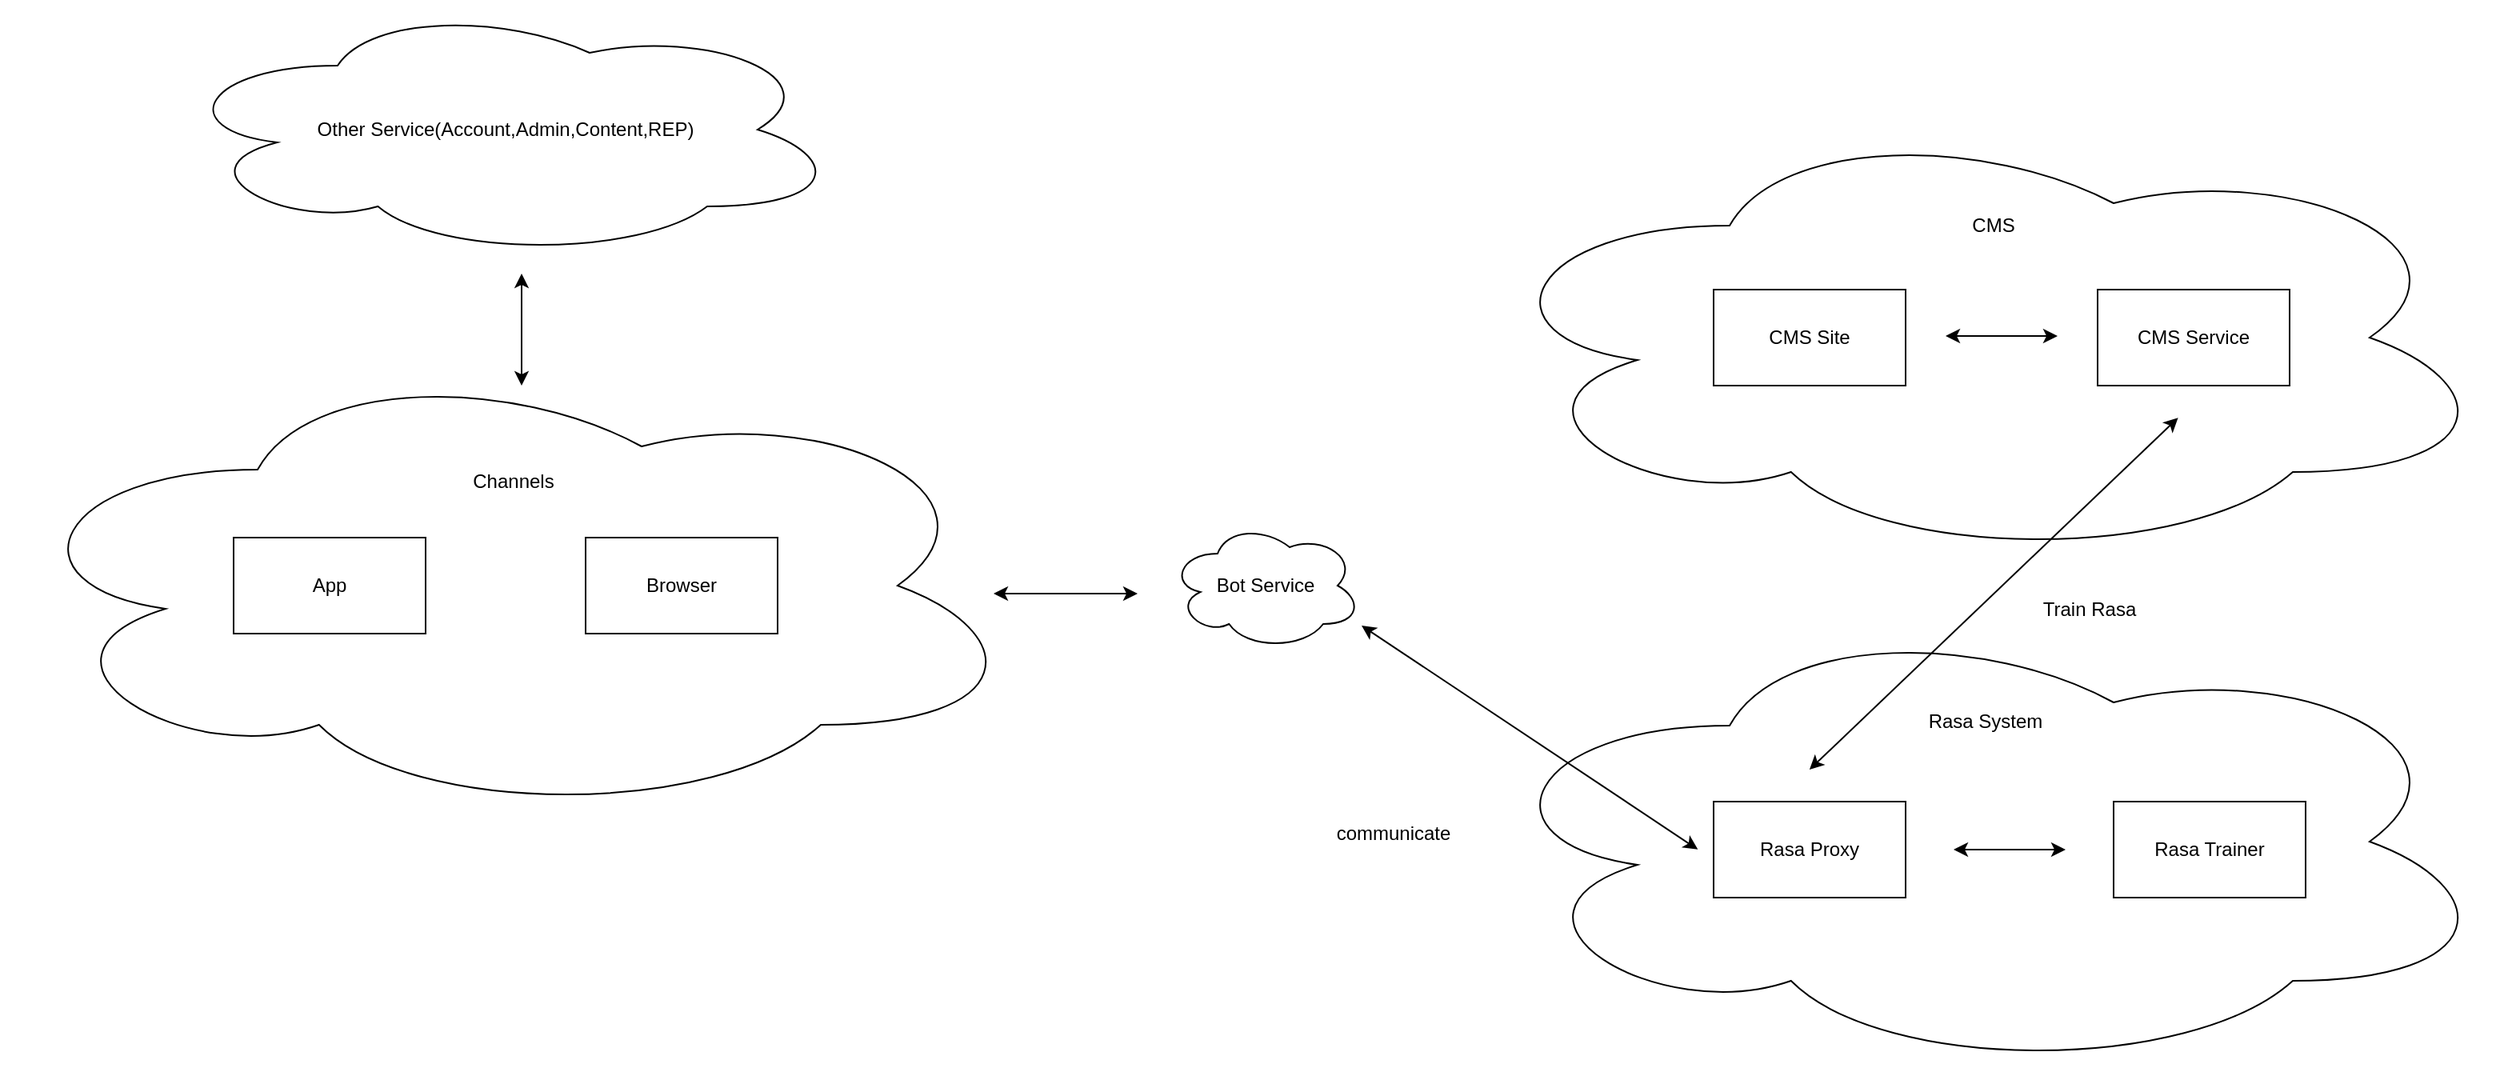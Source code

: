 <mxfile version="12.1.0" type="github" pages="1"><diagram id="CmcUFbm4e3qoOomTY870" name="Page-1"><mxGraphModel dx="2948" dy="677" grid="1" gridSize="10" guides="1" tooltips="1" connect="1" arrows="1" fold="1" page="1" pageScale="1" pageWidth="850" pageHeight="1100" math="0" shadow="0"><root><mxCell id="0"/><mxCell id="1" parent="0"/><mxCell id="ch3GbWa2_tDRXzTi-DqE-3" value="" style="ellipse;shape=cloud;whiteSpace=wrap;html=1;" vertex="1" parent="1"><mxGeometry x="30" y="100" width="640" height="280" as="geometry"/></mxCell><mxCell id="ch3GbWa2_tDRXzTi-DqE-1" value="CMS Site" style="rounded=0;whiteSpace=wrap;html=1;" vertex="1" parent="1"><mxGeometry x="180" y="210" width="120" height="60" as="geometry"/></mxCell><mxCell id="ch3GbWa2_tDRXzTi-DqE-2" value="CMS Service" style="rounded=0;whiteSpace=wrap;html=1;" vertex="1" parent="1"><mxGeometry x="420" y="210" width="120" height="60" as="geometry"/></mxCell><mxCell id="ch3GbWa2_tDRXzTi-DqE-4" value="CMS" style="text;html=1;strokeColor=none;fillColor=none;align=center;verticalAlign=middle;whiteSpace=wrap;rounded=0;" vertex="1" parent="1"><mxGeometry x="300" y="160" width="110" height="20" as="geometry"/></mxCell><mxCell id="ch3GbWa2_tDRXzTi-DqE-7" value="" style="endArrow=classic;startArrow=classic;html=1;" edge="1" parent="1"><mxGeometry width="50" height="50" relative="1" as="geometry"><mxPoint x="325" y="239" as="sourcePoint"/><mxPoint x="395" y="239" as="targetPoint"/><Array as="points"><mxPoint x="345" y="239"/><mxPoint x="365" y="239"/></Array></mxGeometry></mxCell><mxCell id="ch3GbWa2_tDRXzTi-DqE-8" value="" style="ellipse;shape=cloud;whiteSpace=wrap;html=1;" vertex="1" parent="1"><mxGeometry x="30" y="410" width="640" height="290" as="geometry"/></mxCell><mxCell id="ch3GbWa2_tDRXzTi-DqE-9" value="Rasa Proxy" style="rounded=0;whiteSpace=wrap;html=1;" vertex="1" parent="1"><mxGeometry x="180" y="530" width="120" height="60" as="geometry"/></mxCell><mxCell id="ch3GbWa2_tDRXzTi-DqE-10" value="Rasa Trainer" style="rounded=0;whiteSpace=wrap;html=1;" vertex="1" parent="1"><mxGeometry x="430" y="530" width="120" height="60" as="geometry"/></mxCell><mxCell id="ch3GbWa2_tDRXzTi-DqE-11" value="" style="endArrow=classic;startArrow=classic;html=1;" edge="1" parent="1"><mxGeometry width="50" height="50" relative="1" as="geometry"><mxPoint x="330" y="560" as="sourcePoint"/><mxPoint x="400" y="560" as="targetPoint"/><Array as="points"><mxPoint x="350" y="560"/><mxPoint x="370" y="560"/></Array></mxGeometry></mxCell><mxCell id="ch3GbWa2_tDRXzTi-DqE-12" value="" style="endArrow=classic;startArrow=classic;html=1;entryX=0.688;entryY=0.679;entryDx=0;entryDy=0;entryPerimeter=0;exitX=0.328;exitY=0.345;exitDx=0;exitDy=0;exitPerimeter=0;" edge="1" parent="1" source="ch3GbWa2_tDRXzTi-DqE-8" target="ch3GbWa2_tDRXzTi-DqE-3"><mxGeometry width="50" height="50" relative="1" as="geometry"><mxPoint x="320" y="430" as="sourcePoint"/><mxPoint x="370" y="380" as="targetPoint"/></mxGeometry></mxCell><mxCell id="ch3GbWa2_tDRXzTi-DqE-13" value="" style="ellipse;shape=cloud;whiteSpace=wrap;html=1;" vertex="1" parent="1"><mxGeometry x="-890" y="250" width="640" height="290" as="geometry"/></mxCell><mxCell id="ch3GbWa2_tDRXzTi-DqE-14" value="Rasa System" style="text;html=1;strokeColor=none;fillColor=none;align=center;verticalAlign=middle;whiteSpace=wrap;rounded=0;" vertex="1" parent="1"><mxGeometry x="310" y="470" width="80" height="20" as="geometry"/></mxCell><mxCell id="ch3GbWa2_tDRXzTi-DqE-15" value="Channels" style="text;html=1;strokeColor=none;fillColor=none;align=center;verticalAlign=middle;whiteSpace=wrap;rounded=0;" vertex="1" parent="1"><mxGeometry x="-615" y="320" width="90" height="20" as="geometry"/></mxCell><mxCell id="ch3GbWa2_tDRXzTi-DqE-16" value="App" style="rounded=0;whiteSpace=wrap;html=1;" vertex="1" parent="1"><mxGeometry x="-745" y="365" width="120" height="60" as="geometry"/></mxCell><mxCell id="ch3GbWa2_tDRXzTi-DqE-17" value="Browser" style="rounded=0;whiteSpace=wrap;html=1;" vertex="1" parent="1"><mxGeometry x="-525" y="365" width="120" height="60" as="geometry"/></mxCell><mxCell id="ch3GbWa2_tDRXzTi-DqE-18" value="Train Rasa" style="text;html=1;strokeColor=none;fillColor=none;align=center;verticalAlign=middle;whiteSpace=wrap;rounded=0;" vertex="1" parent="1"><mxGeometry x="380" y="400" width="70" height="20" as="geometry"/></mxCell><mxCell id="ch3GbWa2_tDRXzTi-DqE-19" value="" style="endArrow=classic;startArrow=classic;html=1;entryX=0.219;entryY=0.517;entryDx=0;entryDy=0;entryPerimeter=0;exitX=1;exitY=0.813;exitDx=0;exitDy=0;exitPerimeter=0;" edge="1" parent="1" source="ch3GbWa2_tDRXzTi-DqE-24" target="ch3GbWa2_tDRXzTi-DqE-8"><mxGeometry width="50" height="50" relative="1" as="geometry"><mxPoint x="-130" y="500" as="sourcePoint"/><mxPoint x="-50" y="520" as="targetPoint"/></mxGeometry></mxCell><mxCell id="ch3GbWa2_tDRXzTi-DqE-20" value="communicate" style="text;html=1;strokeColor=none;fillColor=none;align=center;verticalAlign=middle;whiteSpace=wrap;rounded=0;" vertex="1" parent="1"><mxGeometry x="-40" y="540" width="40" height="20" as="geometry"/></mxCell><mxCell id="ch3GbWa2_tDRXzTi-DqE-22" value="Other Service(Account,Admin,Content,REP)" style="ellipse;shape=cloud;whiteSpace=wrap;html=1;" vertex="1" parent="1"><mxGeometry x="-785" y="30" width="420" height="160" as="geometry"/></mxCell><mxCell id="ch3GbWa2_tDRXzTi-DqE-23" value="" style="endArrow=classic;startArrow=classic;html=1;" edge="1" parent="1"><mxGeometry width="50" height="50" relative="1" as="geometry"><mxPoint x="-565" y="270" as="sourcePoint"/><mxPoint x="-565" y="200" as="targetPoint"/></mxGeometry></mxCell><mxCell id="ch3GbWa2_tDRXzTi-DqE-24" value="Bot Service" style="ellipse;shape=cloud;whiteSpace=wrap;html=1;" vertex="1" parent="1"><mxGeometry x="-160" y="355" width="120" height="80" as="geometry"/></mxCell><mxCell id="ch3GbWa2_tDRXzTi-DqE-25" value="" style="endArrow=classic;startArrow=classic;html=1;" edge="1" parent="1"><mxGeometry width="50" height="50" relative="1" as="geometry"><mxPoint x="-270" y="400" as="sourcePoint"/><mxPoint x="-180" y="400" as="targetPoint"/></mxGeometry></mxCell></root></mxGraphModel></diagram></mxfile>